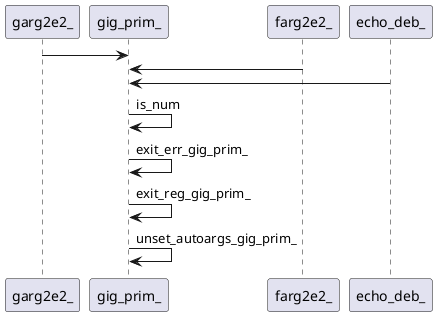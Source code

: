 @startuml rete
garg2e2_ -> gig_prim_ 
farg2e2_ -> gig_prim_
echo_deb_ -> gig_prim_
gig_prim_ -> gig_prim_:is_num
gig_prim_ -> gig_prim_:exit_err_gig_prim_
gig_prim_ -> gig_prim_:exit_reg_gig_prim_
gig_prim_ -> gig_prim_:unset_autoargs_gig_prim_
' {wrap_fn}
' fnn o-> gig_prim_
' {body_fn}
@enduml